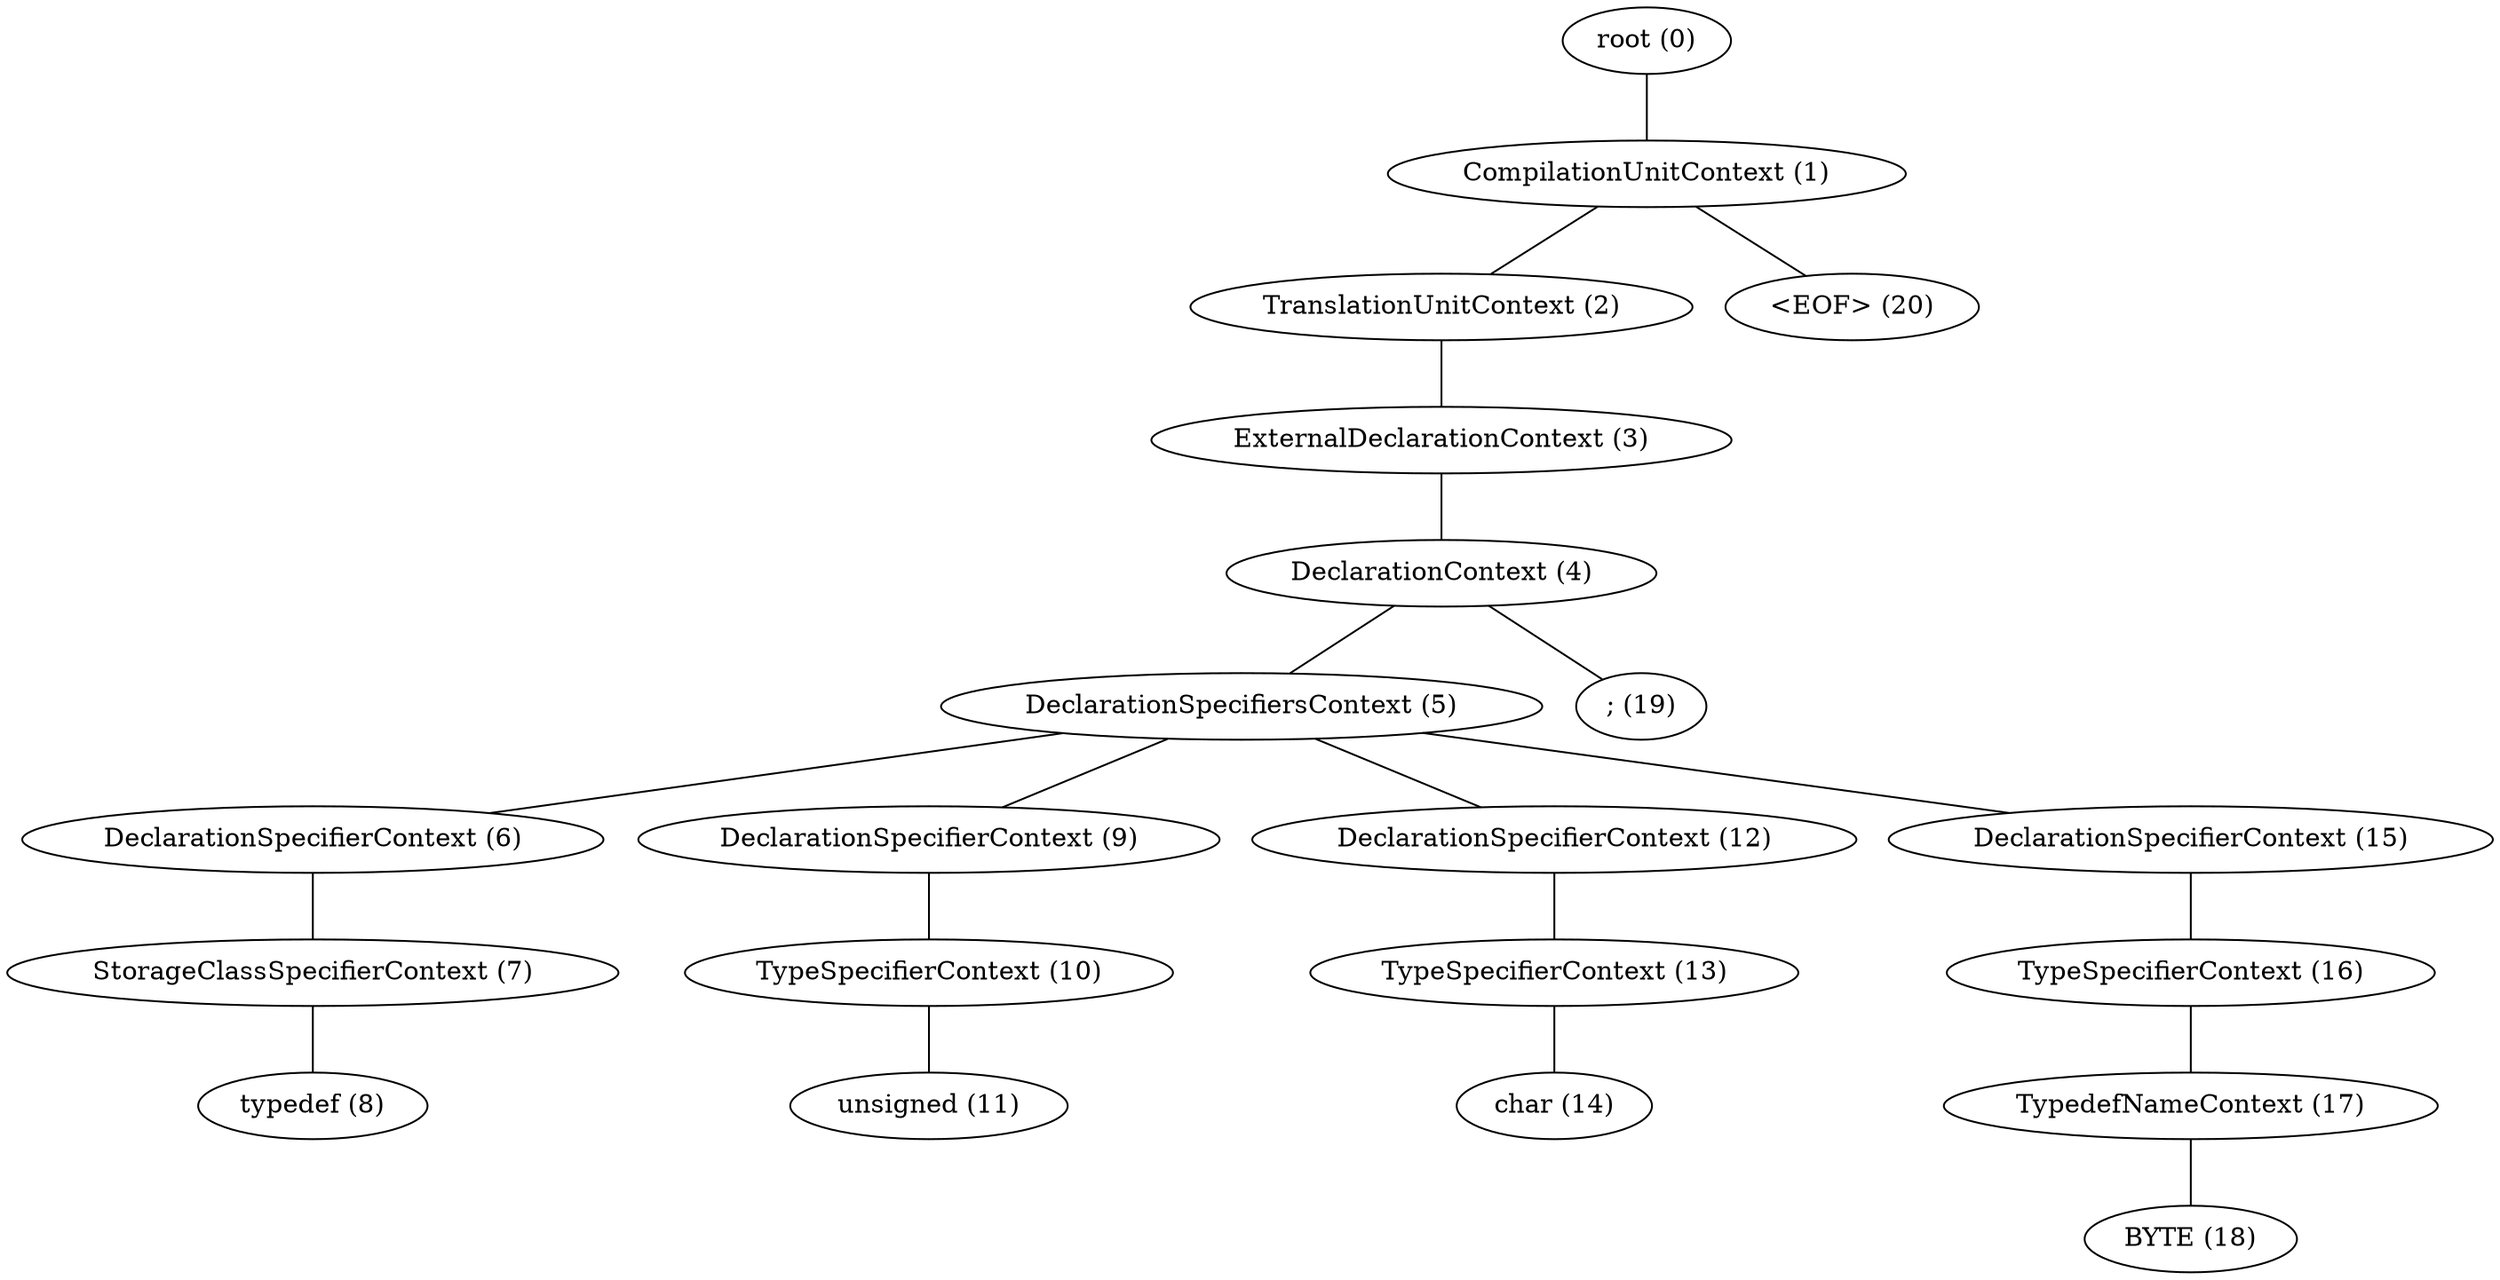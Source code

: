 graph graphname {

  0[label="root (0)"]
  0 -- 1;
  1[label="CompilationUnitContext (1)"]
  1 -- 2;
  1 -- 20;
  2[label="TranslationUnitContext (2)"]
  2 -- 3;
  3[label="ExternalDeclarationContext (3)"]
  3 -- 4;
  4[label="DeclarationContext (4)"]
  4 -- 5;
  4 -- 19;
  5[label="DeclarationSpecifiersContext (5)"]
  5 -- 6;
  5 -- 9;
  5 -- 12;
  5 -- 15;
  6[label="DeclarationSpecifierContext (6)"]
  6 -- 7;
  7[label="StorageClassSpecifierContext (7)"]
  7 -- 8;
  8[label="typedef (8)"]
  9[label="DeclarationSpecifierContext (9)"]
  9 -- 10;
  10[label="TypeSpecifierContext (10)"]
  10 -- 11;
  11[label="unsigned (11)"]
  12[label="DeclarationSpecifierContext (12)"]
  12 -- 13;
  13[label="TypeSpecifierContext (13)"]
  13 -- 14;
  14[label="char (14)"]
  15[label="DeclarationSpecifierContext (15)"]
  15 -- 16;
  16[label="TypeSpecifierContext (16)"]
  16 -- 17;
  17[label="TypedefNameContext (17)"]
  17 -- 18;
  18[label="BYTE (18)"]
  19[label="; (19)"]
  20[label="<EOF> (20)"]
}
